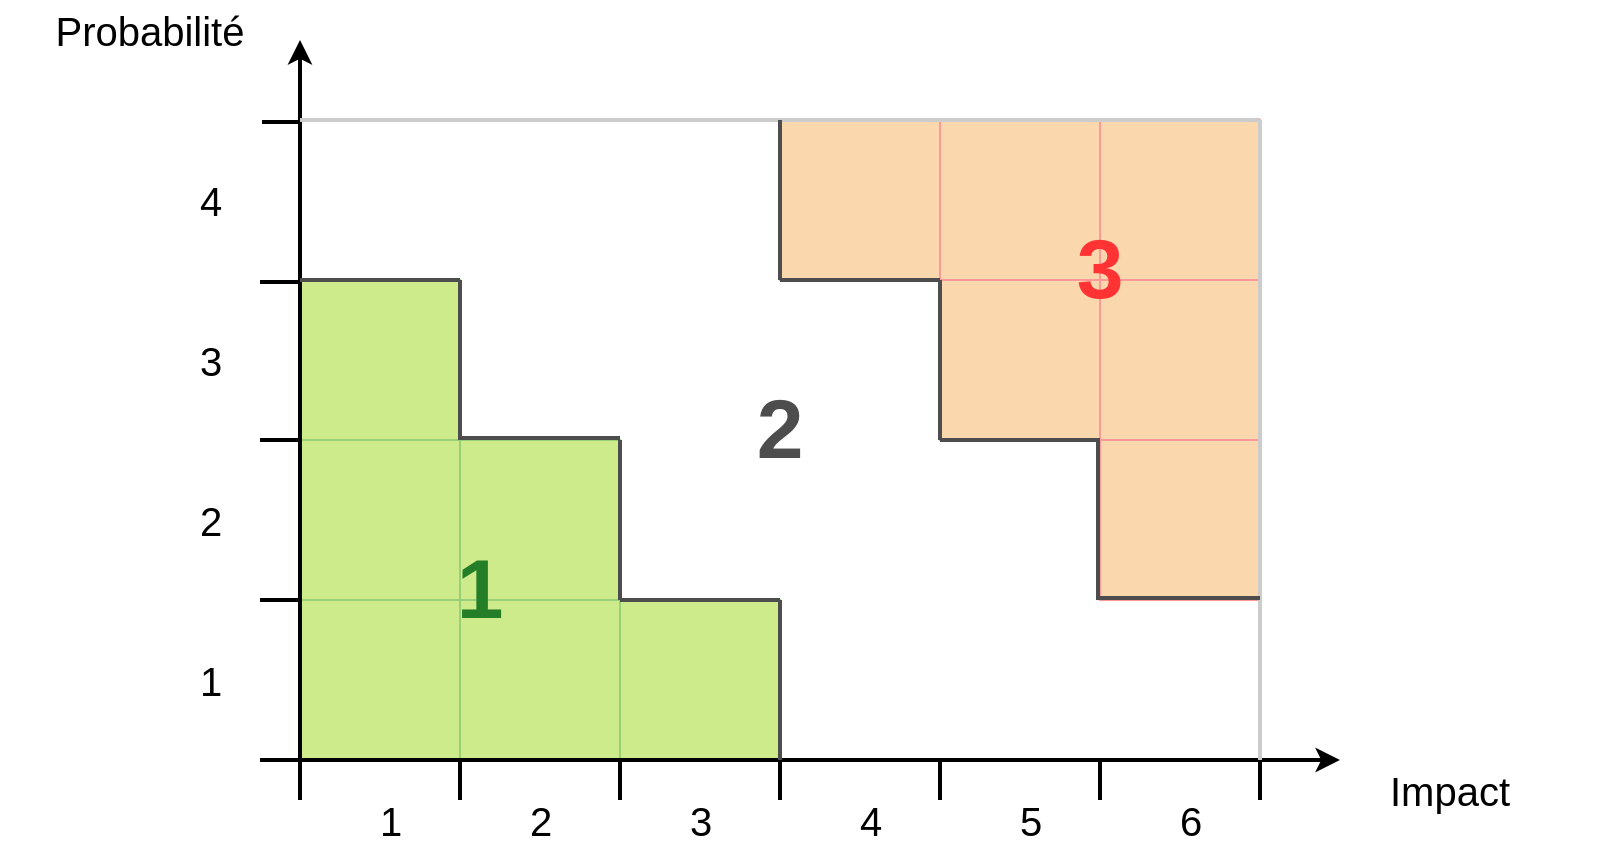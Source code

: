 <mxfile version="20.8.10" type="github">
  <diagram name="Page-1" id="iTAS6-S8md9ugpQ0GNEl">
    <mxGraphModel dx="1372" dy="766" grid="1" gridSize="10" guides="1" tooltips="1" connect="1" arrows="1" fold="1" page="1" pageScale="1" pageWidth="827" pageHeight="1169" math="0" shadow="0">
      <root>
        <mxCell id="0" />
        <mxCell id="1" parent="0" />
        <mxCell id="M2AzcLImMA2G3Drh93Wu-29" value="" style="whiteSpace=wrap;html=1;aspect=fixed;fontSize=20;fillColor=#cdeb8b;strokeColor=#97D077;fillStyle=auto;" vertex="1" parent="1">
          <mxGeometry x="320" y="360" width="80" height="80" as="geometry" />
        </mxCell>
        <mxCell id="M2AzcLImMA2G3Drh93Wu-28" value="" style="whiteSpace=wrap;html=1;aspect=fixed;fontSize=20;fillColor=#cdeb8b;strokeColor=#97D077;fillStyle=auto;" vertex="1" parent="1">
          <mxGeometry x="240" y="360" width="80" height="80" as="geometry" />
        </mxCell>
        <mxCell id="M2AzcLImMA2G3Drh93Wu-27" value="" style="whiteSpace=wrap;html=1;aspect=fixed;fontSize=20;fillColor=#cdeb8b;strokeColor=#97D077;fillStyle=auto;" vertex="1" parent="1">
          <mxGeometry x="160" y="200" width="80" height="80" as="geometry" />
        </mxCell>
        <mxCell id="M2AzcLImMA2G3Drh93Wu-26" value="" style="whiteSpace=wrap;html=1;aspect=fixed;fontSize=20;fillColor=#cdeb8b;strokeColor=#97D077;fillStyle=auto;" vertex="1" parent="1">
          <mxGeometry x="160" y="280" width="80" height="80" as="geometry" />
        </mxCell>
        <mxCell id="M2AzcLImMA2G3Drh93Wu-25" value="" style="whiteSpace=wrap;html=1;aspect=fixed;fontSize=20;fillColor=#cdeb8b;strokeColor=#97D077;fillStyle=auto;" vertex="1" parent="1">
          <mxGeometry x="160" y="360" width="80" height="80" as="geometry" />
        </mxCell>
        <mxCell id="M2AzcLImMA2G3Drh93Wu-1" value="" style="endArrow=classic;html=1;rounded=0;strokeWidth=2;" edge="1" parent="1">
          <mxGeometry width="50" height="50" relative="1" as="geometry">
            <mxPoint x="140" y="440" as="sourcePoint" />
            <mxPoint x="680" y="440" as="targetPoint" />
          </mxGeometry>
        </mxCell>
        <mxCell id="M2AzcLImMA2G3Drh93Wu-2" value="" style="endArrow=classic;html=1;rounded=0;strokeWidth=2;" edge="1" parent="1">
          <mxGeometry width="50" height="50" relative="1" as="geometry">
            <mxPoint x="160" y="460" as="sourcePoint" />
            <mxPoint x="160" y="80" as="targetPoint" />
          </mxGeometry>
        </mxCell>
        <mxCell id="M2AzcLImMA2G3Drh93Wu-3" value="Probabilité" style="text;html=1;strokeColor=none;fillColor=none;align=center;verticalAlign=middle;whiteSpace=wrap;rounded=0;fontSize=20;rotation=0;" vertex="1" parent="1">
          <mxGeometry x="10" y="60" width="150" height="30" as="geometry" />
        </mxCell>
        <mxCell id="M2AzcLImMA2G3Drh93Wu-4" value="Impact" style="text;html=1;strokeColor=none;fillColor=none;align=center;verticalAlign=middle;whiteSpace=wrap;rounded=0;fontSize=20;rotation=0;" vertex="1" parent="1">
          <mxGeometry x="660" y="440" width="150" height="30" as="geometry" />
        </mxCell>
        <mxCell id="M2AzcLImMA2G3Drh93Wu-5" value="" style="endArrow=none;html=1;rounded=0;strokeWidth=2;fontSize=20;" edge="1" parent="1">
          <mxGeometry width="50" height="50" relative="1" as="geometry">
            <mxPoint x="240" y="460" as="sourcePoint" />
            <mxPoint x="240" y="440" as="targetPoint" />
          </mxGeometry>
        </mxCell>
        <mxCell id="M2AzcLImMA2G3Drh93Wu-6" value="" style="endArrow=none;html=1;rounded=0;strokeWidth=2;fontSize=20;" edge="1" parent="1">
          <mxGeometry width="50" height="50" relative="1" as="geometry">
            <mxPoint x="140" y="280" as="sourcePoint" />
            <mxPoint x="160" y="280" as="targetPoint" />
          </mxGeometry>
        </mxCell>
        <mxCell id="M2AzcLImMA2G3Drh93Wu-7" value="" style="endArrow=none;html=1;rounded=0;strokeWidth=2;fontSize=20;" edge="1" parent="1">
          <mxGeometry width="50" height="50" relative="1" as="geometry">
            <mxPoint x="141" y="121" as="sourcePoint" />
            <mxPoint x="161" y="121" as="targetPoint" />
          </mxGeometry>
        </mxCell>
        <mxCell id="M2AzcLImMA2G3Drh93Wu-8" value="" style="endArrow=none;html=1;rounded=0;strokeWidth=2;fontSize=20;" edge="1" parent="1">
          <mxGeometry width="50" height="50" relative="1" as="geometry">
            <mxPoint x="140" y="201" as="sourcePoint" />
            <mxPoint x="160" y="201" as="targetPoint" />
          </mxGeometry>
        </mxCell>
        <mxCell id="M2AzcLImMA2G3Drh93Wu-9" value="" style="endArrow=none;html=1;rounded=0;strokeWidth=2;fontSize=20;" edge="1" parent="1">
          <mxGeometry width="50" height="50" relative="1" as="geometry">
            <mxPoint x="160" y="360" as="sourcePoint" />
            <mxPoint x="140" y="360" as="targetPoint" />
          </mxGeometry>
        </mxCell>
        <mxCell id="M2AzcLImMA2G3Drh93Wu-10" value="" style="endArrow=none;html=1;rounded=0;strokeWidth=2;fontSize=20;" edge="1" parent="1">
          <mxGeometry width="50" height="50" relative="1" as="geometry">
            <mxPoint x="320" y="460" as="sourcePoint" />
            <mxPoint x="320" y="440" as="targetPoint" />
          </mxGeometry>
        </mxCell>
        <mxCell id="M2AzcLImMA2G3Drh93Wu-11" value="" style="endArrow=none;html=1;rounded=0;strokeWidth=2;fontSize=20;" edge="1" parent="1">
          <mxGeometry width="50" height="50" relative="1" as="geometry">
            <mxPoint x="400" y="460" as="sourcePoint" />
            <mxPoint x="400" y="440" as="targetPoint" />
          </mxGeometry>
        </mxCell>
        <mxCell id="M2AzcLImMA2G3Drh93Wu-12" value="" style="endArrow=none;html=1;rounded=0;strokeWidth=2;fontSize=20;" edge="1" parent="1">
          <mxGeometry width="50" height="50" relative="1" as="geometry">
            <mxPoint x="480" y="460" as="sourcePoint" />
            <mxPoint x="480" y="440" as="targetPoint" />
          </mxGeometry>
        </mxCell>
        <mxCell id="M2AzcLImMA2G3Drh93Wu-13" value="" style="endArrow=none;html=1;rounded=0;strokeWidth=2;fontSize=20;" edge="1" parent="1">
          <mxGeometry width="50" height="50" relative="1" as="geometry">
            <mxPoint x="560" y="460" as="sourcePoint" />
            <mxPoint x="560" y="440" as="targetPoint" />
          </mxGeometry>
        </mxCell>
        <mxCell id="M2AzcLImMA2G3Drh93Wu-14" value="" style="endArrow=none;html=1;rounded=0;strokeWidth=2;fontSize=20;" edge="1" parent="1">
          <mxGeometry width="50" height="50" relative="1" as="geometry">
            <mxPoint x="640" y="460" as="sourcePoint" />
            <mxPoint x="640" y="440" as="targetPoint" />
          </mxGeometry>
        </mxCell>
        <mxCell id="M2AzcLImMA2G3Drh93Wu-15" value="1" style="text;html=1;align=center;verticalAlign=middle;resizable=0;points=[];autosize=1;strokeColor=none;fillColor=none;fontSize=20;" vertex="1" parent="1">
          <mxGeometry x="190" y="450" width="30" height="40" as="geometry" />
        </mxCell>
        <mxCell id="M2AzcLImMA2G3Drh93Wu-16" value="2" style="text;html=1;align=center;verticalAlign=middle;resizable=0;points=[];autosize=1;strokeColor=none;fillColor=none;fontSize=20;" vertex="1" parent="1">
          <mxGeometry x="265" y="450" width="30" height="40" as="geometry" />
        </mxCell>
        <mxCell id="M2AzcLImMA2G3Drh93Wu-17" value="3" style="text;html=1;align=center;verticalAlign=middle;resizable=0;points=[];autosize=1;strokeColor=none;fillColor=none;fontSize=20;" vertex="1" parent="1">
          <mxGeometry x="345" y="450" width="30" height="40" as="geometry" />
        </mxCell>
        <mxCell id="M2AzcLImMA2G3Drh93Wu-18" value="4" style="text;html=1;align=center;verticalAlign=middle;resizable=0;points=[];autosize=1;strokeColor=none;fillColor=none;fontSize=20;" vertex="1" parent="1">
          <mxGeometry x="430" y="450" width="30" height="40" as="geometry" />
        </mxCell>
        <mxCell id="M2AzcLImMA2G3Drh93Wu-19" value="5" style="text;html=1;align=center;verticalAlign=middle;resizable=0;points=[];autosize=1;strokeColor=none;fillColor=none;fontSize=20;" vertex="1" parent="1">
          <mxGeometry x="510" y="450" width="30" height="40" as="geometry" />
        </mxCell>
        <mxCell id="M2AzcLImMA2G3Drh93Wu-20" value="6" style="text;html=1;align=center;verticalAlign=middle;resizable=0;points=[];autosize=1;strokeColor=none;fillColor=none;fontSize=20;" vertex="1" parent="1">
          <mxGeometry x="590" y="450" width="30" height="40" as="geometry" />
        </mxCell>
        <mxCell id="M2AzcLImMA2G3Drh93Wu-21" value="1" style="text;html=1;align=center;verticalAlign=middle;resizable=0;points=[];autosize=1;strokeColor=none;fillColor=none;fontSize=20;" vertex="1" parent="1">
          <mxGeometry x="100" y="380" width="30" height="40" as="geometry" />
        </mxCell>
        <mxCell id="M2AzcLImMA2G3Drh93Wu-22" value="2" style="text;html=1;align=center;verticalAlign=middle;resizable=0;points=[];autosize=1;strokeColor=none;fillColor=none;fontSize=20;" vertex="1" parent="1">
          <mxGeometry x="100" y="300" width="30" height="40" as="geometry" />
        </mxCell>
        <mxCell id="M2AzcLImMA2G3Drh93Wu-23" value="3" style="text;html=1;align=center;verticalAlign=middle;resizable=0;points=[];autosize=1;strokeColor=none;fillColor=none;fontSize=20;" vertex="1" parent="1">
          <mxGeometry x="100" y="220" width="30" height="40" as="geometry" />
        </mxCell>
        <mxCell id="M2AzcLImMA2G3Drh93Wu-24" value="4" style="text;html=1;align=center;verticalAlign=middle;resizable=0;points=[];autosize=1;strokeColor=none;fillColor=none;fontSize=20;" vertex="1" parent="1">
          <mxGeometry x="100" y="140" width="30" height="40" as="geometry" />
        </mxCell>
        <mxCell id="M2AzcLImMA2G3Drh93Wu-30" value="" style="whiteSpace=wrap;html=1;aspect=fixed;fontSize=20;fillColor=#cdeb8b;strokeColor=#97D077;fillStyle=auto;" vertex="1" parent="1">
          <mxGeometry x="240" y="280" width="80" height="80" as="geometry" />
        </mxCell>
        <mxCell id="M2AzcLImMA2G3Drh93Wu-31" value="" style="whiteSpace=wrap;html=1;aspect=fixed;fontSize=20;fillColor=#fad7ac;strokeColor=#FF9999;fillStyle=auto;" vertex="1" parent="1">
          <mxGeometry x="400" y="120" width="80" height="80" as="geometry" />
        </mxCell>
        <mxCell id="M2AzcLImMA2G3Drh93Wu-32" value="" style="whiteSpace=wrap;html=1;aspect=fixed;fontSize=20;fillColor=#fad7ac;strokeColor=#FF9999;fillStyle=auto;" vertex="1" parent="1">
          <mxGeometry x="480" y="120" width="80" height="80" as="geometry" />
        </mxCell>
        <mxCell id="M2AzcLImMA2G3Drh93Wu-33" value="" style="whiteSpace=wrap;html=1;aspect=fixed;fontSize=20;fillColor=#fad7ac;strokeColor=#FF9999;fillStyle=auto;" vertex="1" parent="1">
          <mxGeometry x="560" y="120" width="80" height="80" as="geometry" />
        </mxCell>
        <mxCell id="M2AzcLImMA2G3Drh93Wu-34" value="" style="whiteSpace=wrap;html=1;aspect=fixed;fontSize=20;fillColor=#fad7ac;strokeColor=#FF9999;fillStyle=auto;" vertex="1" parent="1">
          <mxGeometry x="480" y="200" width="80" height="80" as="geometry" />
        </mxCell>
        <mxCell id="M2AzcLImMA2G3Drh93Wu-35" value="" style="whiteSpace=wrap;html=1;aspect=fixed;fontSize=20;fillColor=#fad7ac;strokeColor=#FF9999;fillStyle=auto;" vertex="1" parent="1">
          <mxGeometry x="560" y="200" width="80" height="80" as="geometry" />
        </mxCell>
        <mxCell id="M2AzcLImMA2G3Drh93Wu-36" value="" style="whiteSpace=wrap;html=1;aspect=fixed;fontSize=20;fillColor=#fad7ac;strokeColor=#FF9999;fillStyle=auto;" vertex="1" parent="1">
          <mxGeometry x="560" y="280" width="80" height="80" as="geometry" />
        </mxCell>
        <mxCell id="M2AzcLImMA2G3Drh93Wu-37" value="" style="endArrow=none;html=1;rounded=0;strokeWidth=2;fontSize=20;strokeColor=#CCCCCC;entryX=1;entryY=0;entryDx=0;entryDy=0;" edge="1" parent="1" target="M2AzcLImMA2G3Drh93Wu-33">
          <mxGeometry width="50" height="50" relative="1" as="geometry">
            <mxPoint x="160" y="120" as="sourcePoint" />
            <mxPoint x="440" y="220" as="targetPoint" />
          </mxGeometry>
        </mxCell>
        <mxCell id="M2AzcLImMA2G3Drh93Wu-38" value="" style="endArrow=none;html=1;rounded=0;strokeWidth=2;fontSize=20;strokeColor=#CCCCCC;" edge="1" parent="1">
          <mxGeometry width="50" height="50" relative="1" as="geometry">
            <mxPoint x="640" y="120" as="sourcePoint" />
            <mxPoint x="640" y="440" as="targetPoint" />
          </mxGeometry>
        </mxCell>
        <mxCell id="M2AzcLImMA2G3Drh93Wu-39" value="" style="endArrow=none;html=1;rounded=0;strokeColor=#4D4D4D;strokeWidth=2;fontSize=20;entryX=0;entryY=0;entryDx=0;entryDy=0;exitX=0;exitY=1;exitDx=0;exitDy=0;" edge="1" parent="1" source="M2AzcLImMA2G3Drh93Wu-31" target="M2AzcLImMA2G3Drh93Wu-31">
          <mxGeometry width="50" height="50" relative="1" as="geometry">
            <mxPoint x="390" y="270" as="sourcePoint" />
            <mxPoint x="440" y="220" as="targetPoint" />
          </mxGeometry>
        </mxCell>
        <mxCell id="M2AzcLImMA2G3Drh93Wu-40" value="" style="endArrow=none;html=1;rounded=0;strokeColor=#4D4D4D;strokeWidth=2;fontSize=20;entryX=0;entryY=0;entryDx=0;entryDy=0;exitX=0;exitY=1;exitDx=0;exitDy=0;" edge="1" parent="1">
          <mxGeometry width="50" height="50" relative="1" as="geometry">
            <mxPoint x="480" y="280" as="sourcePoint" />
            <mxPoint x="480" y="200" as="targetPoint" />
          </mxGeometry>
        </mxCell>
        <mxCell id="M2AzcLImMA2G3Drh93Wu-41" value="" style="endArrow=none;html=1;rounded=0;strokeColor=#4D4D4D;strokeWidth=2;fontSize=20;entryX=0;entryY=0;entryDx=0;entryDy=0;exitX=0;exitY=1;exitDx=0;exitDy=0;" edge="1" parent="1">
          <mxGeometry width="50" height="50" relative="1" as="geometry">
            <mxPoint x="559" y="360" as="sourcePoint" />
            <mxPoint x="559" y="280" as="targetPoint" />
          </mxGeometry>
        </mxCell>
        <mxCell id="M2AzcLImMA2G3Drh93Wu-42" value="" style="endArrow=none;html=1;rounded=0;strokeColor=#4D4D4D;strokeWidth=2;fontSize=20;entryX=0;entryY=0;entryDx=0;entryDy=0;exitX=0;exitY=1;exitDx=0;exitDy=0;" edge="1" parent="1">
          <mxGeometry width="50" height="50" relative="1" as="geometry">
            <mxPoint x="240" y="280" as="sourcePoint" />
            <mxPoint x="240" y="200" as="targetPoint" />
          </mxGeometry>
        </mxCell>
        <mxCell id="M2AzcLImMA2G3Drh93Wu-43" value="" style="endArrow=none;html=1;rounded=0;strokeColor=#4D4D4D;strokeWidth=2;fontSize=20;entryX=0;entryY=0;entryDx=0;entryDy=0;exitX=0;exitY=1;exitDx=0;exitDy=0;" edge="1" parent="1">
          <mxGeometry width="50" height="50" relative="1" as="geometry">
            <mxPoint x="320" y="360" as="sourcePoint" />
            <mxPoint x="320" y="280" as="targetPoint" />
          </mxGeometry>
        </mxCell>
        <mxCell id="M2AzcLImMA2G3Drh93Wu-44" value="" style="endArrow=none;html=1;rounded=0;strokeColor=#4D4D4D;strokeWidth=2;fontSize=20;entryX=0;entryY=0;entryDx=0;entryDy=0;exitX=0;exitY=1;exitDx=0;exitDy=0;" edge="1" parent="1">
          <mxGeometry width="50" height="50" relative="1" as="geometry">
            <mxPoint x="400" y="440" as="sourcePoint" />
            <mxPoint x="400" y="360" as="targetPoint" />
          </mxGeometry>
        </mxCell>
        <mxCell id="M2AzcLImMA2G3Drh93Wu-45" value="" style="endArrow=none;html=1;rounded=0;strokeColor=#4D4D4D;strokeWidth=2;fontSize=20;" edge="1" parent="1">
          <mxGeometry width="50" height="50" relative="1" as="geometry">
            <mxPoint x="240" y="200" as="sourcePoint" />
            <mxPoint x="160" y="200" as="targetPoint" />
          </mxGeometry>
        </mxCell>
        <mxCell id="M2AzcLImMA2G3Drh93Wu-46" value="" style="endArrow=none;html=1;rounded=0;strokeColor=#4D4D4D;strokeWidth=2;fontSize=20;" edge="1" parent="1">
          <mxGeometry width="50" height="50" relative="1" as="geometry">
            <mxPoint x="320" y="279" as="sourcePoint" />
            <mxPoint x="240" y="279" as="targetPoint" />
          </mxGeometry>
        </mxCell>
        <mxCell id="M2AzcLImMA2G3Drh93Wu-47" value="" style="endArrow=none;html=1;rounded=0;strokeColor=#4D4D4D;strokeWidth=2;fontSize=20;" edge="1" parent="1">
          <mxGeometry width="50" height="50" relative="1" as="geometry">
            <mxPoint x="400" y="360" as="sourcePoint" />
            <mxPoint x="320" y="360" as="targetPoint" />
          </mxGeometry>
        </mxCell>
        <mxCell id="M2AzcLImMA2G3Drh93Wu-48" value="" style="endArrow=none;html=1;rounded=0;strokeColor=#4D4D4D;strokeWidth=2;fontSize=20;" edge="1" parent="1">
          <mxGeometry width="50" height="50" relative="1" as="geometry">
            <mxPoint x="480" y="200" as="sourcePoint" />
            <mxPoint x="400" y="200" as="targetPoint" />
          </mxGeometry>
        </mxCell>
        <mxCell id="M2AzcLImMA2G3Drh93Wu-49" value="" style="endArrow=none;html=1;rounded=0;strokeColor=#4D4D4D;strokeWidth=2;fontSize=20;" edge="1" parent="1">
          <mxGeometry width="50" height="50" relative="1" as="geometry">
            <mxPoint x="560" y="280" as="sourcePoint" />
            <mxPoint x="480" y="280" as="targetPoint" />
          </mxGeometry>
        </mxCell>
        <mxCell id="M2AzcLImMA2G3Drh93Wu-50" value="" style="endArrow=none;html=1;rounded=0;strokeColor=#4D4D4D;strokeWidth=2;fontSize=20;" edge="1" parent="1">
          <mxGeometry width="50" height="50" relative="1" as="geometry">
            <mxPoint x="640" y="359" as="sourcePoint" />
            <mxPoint x="560" y="359" as="targetPoint" />
          </mxGeometry>
        </mxCell>
        <mxCell id="M2AzcLImMA2G3Drh93Wu-51" value="&lt;font style=&quot;font-size: 42px;&quot; color=&quot;#247D27&quot;&gt;&lt;b&gt;1&lt;/b&gt;&lt;/font&gt;" style="text;html=1;strokeColor=none;fillColor=none;align=center;verticalAlign=middle;whiteSpace=wrap;rounded=0;fontSize=20;" vertex="1" parent="1">
          <mxGeometry x="220" y="340" width="60" height="30" as="geometry" />
        </mxCell>
        <mxCell id="M2AzcLImMA2G3Drh93Wu-52" value="&lt;font style=&quot;font-size: 42px;&quot;&gt;&lt;b&gt;2&lt;/b&gt;&lt;/font&gt;" style="text;html=1;strokeColor=none;fillColor=none;align=center;verticalAlign=middle;whiteSpace=wrap;rounded=0;fontSize=20;fontColor=#4D4D4D;" vertex="1" parent="1">
          <mxGeometry x="370" y="260" width="60" height="30" as="geometry" />
        </mxCell>
        <mxCell id="M2AzcLImMA2G3Drh93Wu-53" value="&lt;font style=&quot;font-size: 42px;&quot; color=&quot;#FF3333&quot;&gt;&lt;b&gt;3&lt;/b&gt;&lt;/font&gt;" style="text;html=1;strokeColor=none;fillColor=none;align=center;verticalAlign=middle;whiteSpace=wrap;rounded=0;fontSize=20;fontColor=#4D4D4D;" vertex="1" parent="1">
          <mxGeometry x="530" y="180" width="60" height="30" as="geometry" />
        </mxCell>
      </root>
    </mxGraphModel>
  </diagram>
</mxfile>
